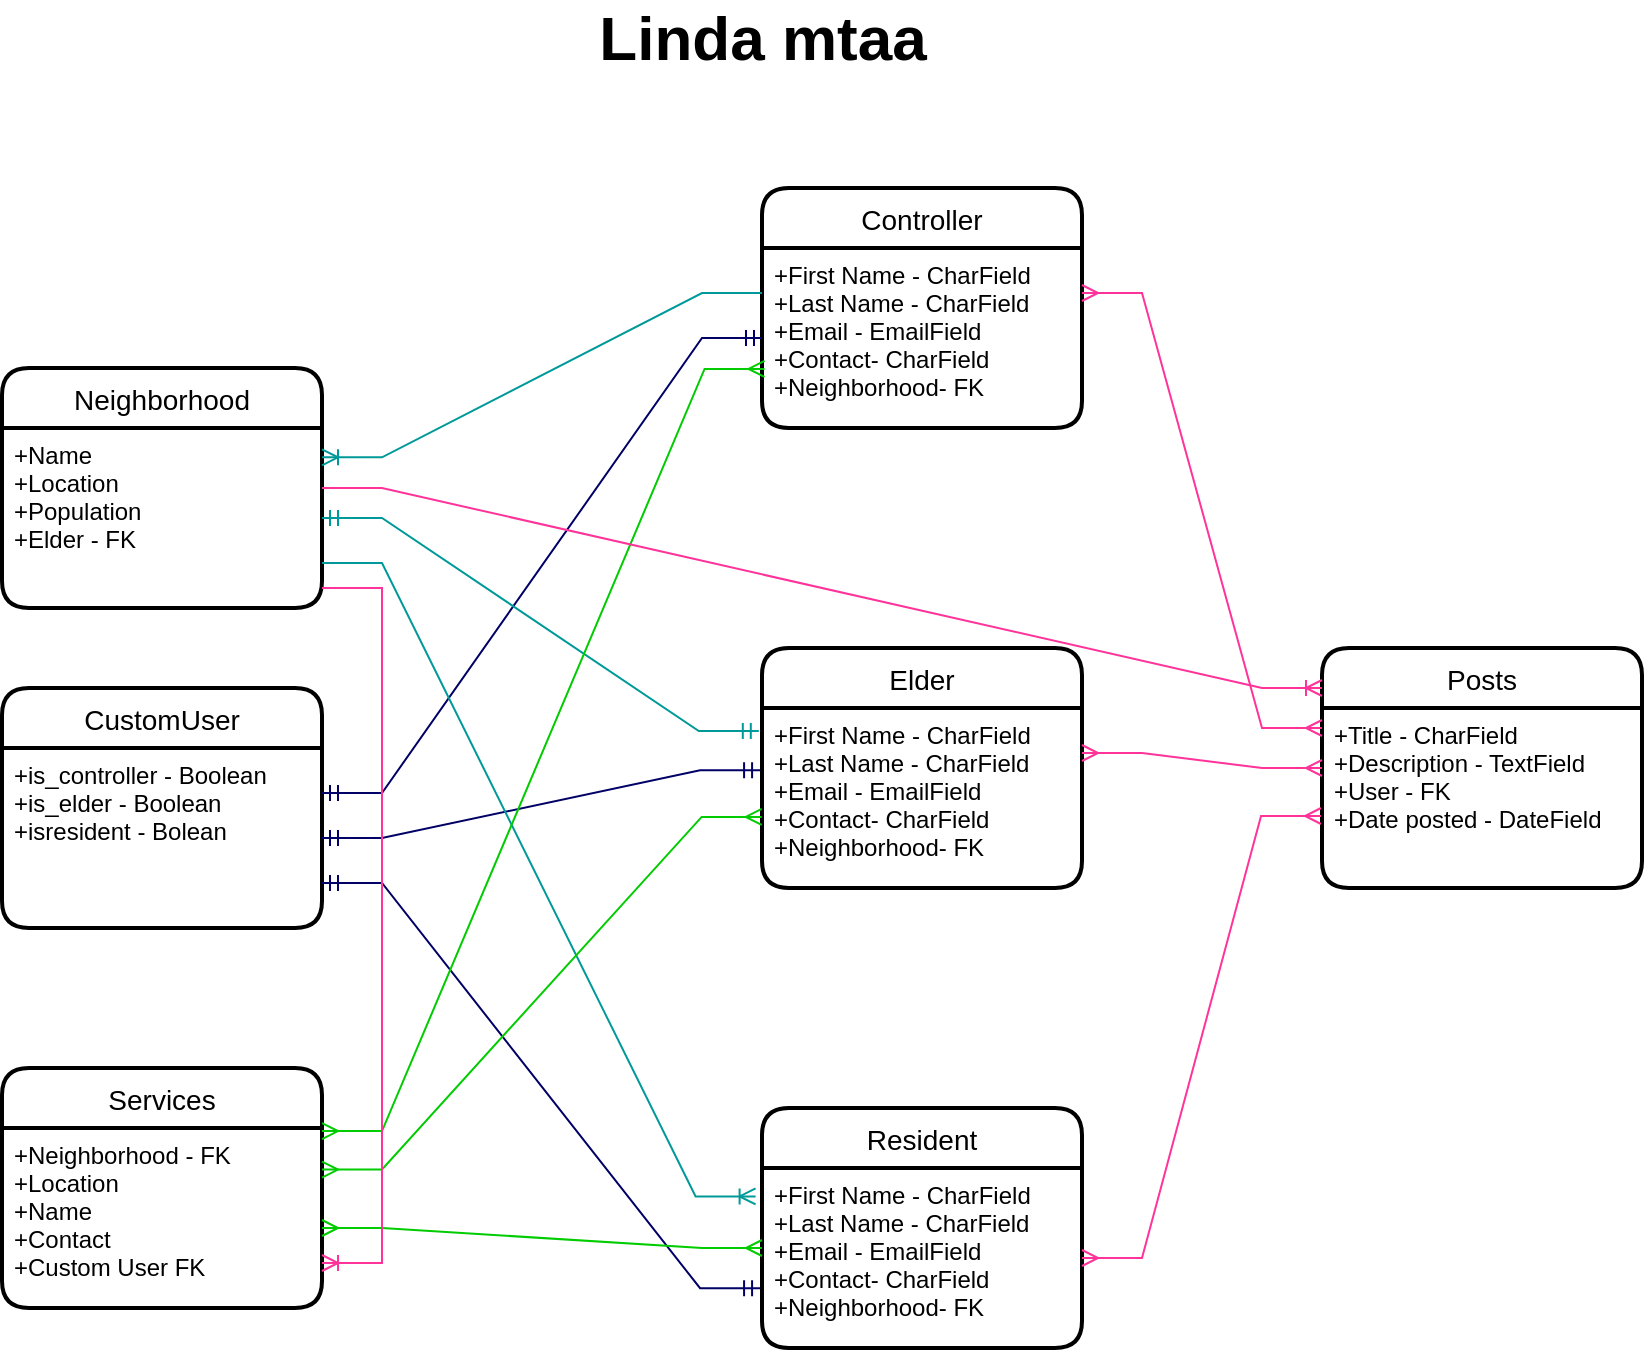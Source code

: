<mxfile version="20.0.1" type="github">
  <diagram id="EXZT-ICQkFPjn3lPqpmB" name="Page-1">
    <mxGraphModel dx="1030" dy="1803" grid="1" gridSize="10" guides="1" tooltips="1" connect="1" arrows="1" fold="1" page="1" pageScale="1" pageWidth="850" pageHeight="1100" math="0" shadow="0">
      <root>
        <mxCell id="0" />
        <mxCell id="1" parent="0" />
        <mxCell id="orOQ1NgVfUw4ZZZ5vbPm-1" value="CustomUser" style="swimlane;childLayout=stackLayout;horizontal=1;startSize=30;horizontalStack=0;rounded=1;fontSize=14;fontStyle=0;strokeWidth=2;resizeParent=0;resizeLast=1;shadow=0;dashed=0;align=center;" vertex="1" parent="1">
          <mxGeometry x="20" y="130" width="160" height="120" as="geometry" />
        </mxCell>
        <mxCell id="orOQ1NgVfUw4ZZZ5vbPm-2" value="+is_controller - Boolean&#xa;+is_elder - Boolean&#xa;+isresident - Bolean" style="align=left;strokeColor=none;fillColor=none;spacingLeft=4;fontSize=12;verticalAlign=top;resizable=0;rotatable=0;part=1;" vertex="1" parent="orOQ1NgVfUw4ZZZ5vbPm-1">
          <mxGeometry y="30" width="160" height="90" as="geometry" />
        </mxCell>
        <mxCell id="orOQ1NgVfUw4ZZZ5vbPm-5" value="Elder" style="swimlane;childLayout=stackLayout;horizontal=1;startSize=30;horizontalStack=0;rounded=1;fontSize=14;fontStyle=0;strokeWidth=2;resizeParent=0;resizeLast=1;shadow=0;dashed=0;align=center;fontColor=#000000;" vertex="1" parent="1">
          <mxGeometry x="400" y="110" width="160" height="120" as="geometry" />
        </mxCell>
        <mxCell id="orOQ1NgVfUw4ZZZ5vbPm-6" value="+First Name - CharField&#xa;+Last Name - CharField&#xa;+Email - EmailField&#xa;+Contact- CharField&#xa;+Neighborhood- FK" style="align=left;strokeColor=none;fillColor=none;spacingLeft=4;fontSize=12;verticalAlign=top;resizable=0;rotatable=0;part=1;fontColor=#000000;" vertex="1" parent="orOQ1NgVfUw4ZZZ5vbPm-5">
          <mxGeometry y="30" width="160" height="90" as="geometry" />
        </mxCell>
        <mxCell id="orOQ1NgVfUw4ZZZ5vbPm-7" value="Resident" style="swimlane;childLayout=stackLayout;horizontal=1;startSize=30;horizontalStack=0;rounded=1;fontSize=14;fontStyle=0;strokeWidth=2;resizeParent=0;resizeLast=1;shadow=0;dashed=0;align=center;fontColor=#000000;" vertex="1" parent="1">
          <mxGeometry x="400" y="340" width="160" height="120" as="geometry" />
        </mxCell>
        <mxCell id="orOQ1NgVfUw4ZZZ5vbPm-8" value="+First Name - CharField&#xa;+Last Name - CharField&#xa;+Email - EmailField&#xa;+Contact- CharField&#xa;+Neighborhood- FK" style="align=left;strokeColor=none;fillColor=none;spacingLeft=4;fontSize=12;verticalAlign=top;resizable=0;rotatable=0;part=1;fontColor=#000000;" vertex="1" parent="orOQ1NgVfUw4ZZZ5vbPm-7">
          <mxGeometry y="30" width="160" height="90" as="geometry" />
        </mxCell>
        <mxCell id="orOQ1NgVfUw4ZZZ5vbPm-11" value="Controller" style="swimlane;childLayout=stackLayout;horizontal=1;startSize=30;horizontalStack=0;rounded=1;fontSize=14;fontStyle=0;strokeWidth=2;resizeParent=0;resizeLast=1;shadow=0;dashed=0;align=center;fontColor=#000000;" vertex="1" parent="1">
          <mxGeometry x="400" y="-120" width="160" height="120" as="geometry" />
        </mxCell>
        <mxCell id="orOQ1NgVfUw4ZZZ5vbPm-12" value="+First Name - CharField&#xa;+Last Name - CharField&#xa;+Email - EmailField&#xa;+Contact- CharField&#xa;+Neighborhood- FK" style="align=left;strokeColor=none;fillColor=none;spacingLeft=4;fontSize=12;verticalAlign=top;resizable=0;rotatable=0;part=1;fontColor=#000000;" vertex="1" parent="orOQ1NgVfUw4ZZZ5vbPm-11">
          <mxGeometry y="30" width="160" height="90" as="geometry" />
        </mxCell>
        <mxCell id="orOQ1NgVfUw4ZZZ5vbPm-15" value="" style="edgeStyle=entityRelationEdgeStyle;fontSize=12;html=1;endArrow=ERmandOne;startArrow=ERmandOne;rounded=0;fontColor=#000000;strokeColor=#000066;exitX=1;exitY=0.25;exitDx=0;exitDy=0;entryX=0;entryY=0.5;entryDx=0;entryDy=0;" edge="1" parent="1" source="orOQ1NgVfUw4ZZZ5vbPm-2" target="orOQ1NgVfUw4ZZZ5vbPm-12">
          <mxGeometry width="100" height="100" relative="1" as="geometry">
            <mxPoint x="170" y="190" as="sourcePoint" />
            <mxPoint x="270" y="90" as="targetPoint" />
          </mxGeometry>
        </mxCell>
        <mxCell id="orOQ1NgVfUw4ZZZ5vbPm-16" value="" style="edgeStyle=entityRelationEdgeStyle;fontSize=12;html=1;endArrow=ERmandOne;startArrow=ERmandOne;rounded=0;fontColor=#000000;strokeColor=#000066;exitX=1;exitY=0.75;exitDx=0;exitDy=0;entryX=-0.006;entryY=0.668;entryDx=0;entryDy=0;entryPerimeter=0;" edge="1" parent="1" source="orOQ1NgVfUw4ZZZ5vbPm-2" target="orOQ1NgVfUw4ZZZ5vbPm-8">
          <mxGeometry width="100" height="100" relative="1" as="geometry">
            <mxPoint x="180" y="247" as="sourcePoint" />
            <mxPoint x="265" y="330" as="targetPoint" />
          </mxGeometry>
        </mxCell>
        <mxCell id="orOQ1NgVfUw4ZZZ5vbPm-18" value="" style="edgeStyle=entityRelationEdgeStyle;fontSize=12;html=1;endArrow=ERmandOne;startArrow=ERmandOne;rounded=0;fontColor=#000000;strokeColor=#000066;entryX=-0.006;entryY=0.346;entryDx=0;entryDy=0;exitX=1;exitY=0.5;exitDx=0;exitDy=0;entryPerimeter=0;" edge="1" parent="1" source="orOQ1NgVfUw4ZZZ5vbPm-2" target="orOQ1NgVfUw4ZZZ5vbPm-6">
          <mxGeometry width="100" height="100" relative="1" as="geometry">
            <mxPoint x="180" y="230" as="sourcePoint" />
            <mxPoint x="280" y="200" as="targetPoint" />
          </mxGeometry>
        </mxCell>
        <mxCell id="orOQ1NgVfUw4ZZZ5vbPm-19" value="Neighborhood" style="swimlane;childLayout=stackLayout;horizontal=1;startSize=30;horizontalStack=0;rounded=1;fontSize=14;fontStyle=0;strokeWidth=2;resizeParent=0;resizeLast=1;shadow=0;dashed=0;align=center;fontColor=#000000;" vertex="1" parent="1">
          <mxGeometry x="20" y="-30" width="160" height="120" as="geometry" />
        </mxCell>
        <mxCell id="orOQ1NgVfUw4ZZZ5vbPm-20" value="+Name&#xa;+Location&#xa;+Population&#xa;+Elder - FK" style="align=left;strokeColor=none;fillColor=none;spacingLeft=4;fontSize=12;verticalAlign=top;resizable=0;rotatable=0;part=1;fontColor=#000000;" vertex="1" parent="orOQ1NgVfUw4ZZZ5vbPm-19">
          <mxGeometry y="30" width="160" height="90" as="geometry" />
        </mxCell>
        <mxCell id="orOQ1NgVfUw4ZZZ5vbPm-21" value="Services" style="swimlane;childLayout=stackLayout;horizontal=1;startSize=30;horizontalStack=0;rounded=1;fontSize=14;fontStyle=0;strokeWidth=2;resizeParent=0;resizeLast=1;shadow=0;dashed=0;align=center;fontColor=#000000;" vertex="1" parent="1">
          <mxGeometry x="20" y="320" width="160" height="120" as="geometry" />
        </mxCell>
        <mxCell id="orOQ1NgVfUw4ZZZ5vbPm-22" value="+Neighborhood - FK&#xa;+Location&#xa;+Name&#xa;+Contact&#xa;+Custom User FK" style="align=left;strokeColor=none;fillColor=none;spacingLeft=4;fontSize=12;verticalAlign=top;resizable=0;rotatable=0;part=1;fontColor=#000000;" vertex="1" parent="orOQ1NgVfUw4ZZZ5vbPm-21">
          <mxGeometry y="30" width="160" height="90" as="geometry" />
        </mxCell>
        <mxCell id="orOQ1NgVfUw4ZZZ5vbPm-23" value="" style="edgeStyle=entityRelationEdgeStyle;fontSize=12;html=1;endArrow=ERmandOne;startArrow=ERmandOne;rounded=0;fontColor=#000000;strokeColor=#009999;entryX=-0.01;entryY=0.128;entryDx=0;entryDy=0;exitX=1;exitY=0.5;exitDx=0;exitDy=0;entryPerimeter=0;" edge="1" parent="1" source="orOQ1NgVfUw4ZZZ5vbPm-20" target="orOQ1NgVfUw4ZZZ5vbPm-6">
          <mxGeometry width="100" height="100" relative="1" as="geometry">
            <mxPoint x="180" y="60" as="sourcePoint" />
            <mxPoint x="260" y="180" as="targetPoint" />
          </mxGeometry>
        </mxCell>
        <mxCell id="orOQ1NgVfUw4ZZZ5vbPm-26" value="" style="edgeStyle=entityRelationEdgeStyle;fontSize=12;html=1;endArrow=ERoneToMany;rounded=0;fontColor=#000000;strokeColor=#009999;exitX=0;exitY=0.25;exitDx=0;exitDy=0;entryX=1;entryY=0.163;entryDx=0;entryDy=0;entryPerimeter=0;" edge="1" parent="1" source="orOQ1NgVfUw4ZZZ5vbPm-12" target="orOQ1NgVfUw4ZZZ5vbPm-20">
          <mxGeometry width="100" height="100" relative="1" as="geometry">
            <mxPoint x="200" y="-50" as="sourcePoint" />
            <mxPoint x="300" y="-150" as="targetPoint" />
          </mxGeometry>
        </mxCell>
        <mxCell id="orOQ1NgVfUw4ZZZ5vbPm-27" value="" style="edgeStyle=entityRelationEdgeStyle;fontSize=12;html=1;endArrow=ERoneToMany;rounded=0;fontColor=#000000;strokeColor=#009999;exitX=1;exitY=0.75;exitDx=0;exitDy=0;entryX=-0.02;entryY=0.158;entryDx=0;entryDy=0;entryPerimeter=0;" edge="1" parent="1" source="orOQ1NgVfUw4ZZZ5vbPm-20" target="orOQ1NgVfUw4ZZZ5vbPm-8">
          <mxGeometry width="100" height="100" relative="1" as="geometry">
            <mxPoint x="180" y="80" as="sourcePoint" />
            <mxPoint x="450" y="450" as="targetPoint" />
          </mxGeometry>
        </mxCell>
        <mxCell id="orOQ1NgVfUw4ZZZ5vbPm-28" value="" style="edgeStyle=entityRelationEdgeStyle;fontSize=12;html=1;endArrow=ERmany;startArrow=ERmany;rounded=0;fontColor=#000000;strokeColor=#00CC00;" edge="1" parent="1">
          <mxGeometry width="100" height="100" relative="1" as="geometry">
            <mxPoint x="180" y="400" as="sourcePoint" />
            <mxPoint x="400" y="410" as="targetPoint" />
          </mxGeometry>
        </mxCell>
        <mxCell id="orOQ1NgVfUw4ZZZ5vbPm-29" value="" style="edgeStyle=entityRelationEdgeStyle;fontSize=12;html=1;endArrow=ERmany;startArrow=ERmany;rounded=0;fontColor=#000000;strokeColor=#00CC00;entryX=-0.001;entryY=0.605;entryDx=0;entryDy=0;entryPerimeter=0;" edge="1" parent="1" target="orOQ1NgVfUw4ZZZ5vbPm-6">
          <mxGeometry width="100" height="100" relative="1" as="geometry">
            <mxPoint x="180" y="370.77" as="sourcePoint" />
            <mxPoint x="262.12" y="269.23" as="targetPoint" />
          </mxGeometry>
        </mxCell>
        <mxCell id="orOQ1NgVfUw4ZZZ5vbPm-30" value="" style="edgeStyle=entityRelationEdgeStyle;fontSize=12;html=1;endArrow=ERmany;startArrow=ERmany;rounded=0;fontColor=#000000;strokeColor=#00CC00;entryX=0.008;entryY=0.672;entryDx=0;entryDy=0;entryPerimeter=0;" edge="1" parent="1" target="orOQ1NgVfUw4ZZZ5vbPm-12">
          <mxGeometry width="100" height="100" relative="1" as="geometry">
            <mxPoint x="180" y="351.54" as="sourcePoint" />
            <mxPoint x="262.12" y="250.0" as="targetPoint" />
          </mxGeometry>
        </mxCell>
        <mxCell id="orOQ1NgVfUw4ZZZ5vbPm-34" value="" style="edgeStyle=entityRelationEdgeStyle;fontSize=12;html=1;endArrow=ERoneToMany;rounded=0;fontColor=#000000;strokeColor=#FF3399;entryX=1;entryY=0.75;entryDx=0;entryDy=0;" edge="1" parent="1" target="orOQ1NgVfUw4ZZZ5vbPm-22">
          <mxGeometry width="100" height="100" relative="1" as="geometry">
            <mxPoint x="180" y="80" as="sourcePoint" />
            <mxPoint x="-110.8" y="99.81" as="targetPoint" />
          </mxGeometry>
        </mxCell>
        <mxCell id="orOQ1NgVfUw4ZZZ5vbPm-36" value="Posts" style="swimlane;childLayout=stackLayout;horizontal=1;startSize=30;horizontalStack=0;rounded=1;fontSize=14;fontStyle=0;strokeWidth=2;resizeParent=0;resizeLast=1;shadow=0;dashed=0;align=center;fontColor=#000000;" vertex="1" parent="1">
          <mxGeometry x="680" y="110" width="160" height="120" as="geometry" />
        </mxCell>
        <mxCell id="orOQ1NgVfUw4ZZZ5vbPm-37" value="+Title - CharField&#xa;+Description - TextField&#xa;+User - FK&#xa;+Date posted - DateField" style="align=left;strokeColor=none;fillColor=none;spacingLeft=4;fontSize=12;verticalAlign=top;resizable=0;rotatable=0;part=1;fontColor=#000000;" vertex="1" parent="orOQ1NgVfUw4ZZZ5vbPm-36">
          <mxGeometry y="30" width="160" height="90" as="geometry" />
        </mxCell>
        <mxCell id="orOQ1NgVfUw4ZZZ5vbPm-39" value="" style="edgeStyle=entityRelationEdgeStyle;fontSize=12;html=1;endArrow=ERmany;startArrow=ERmany;rounded=0;fontColor=#000000;strokeColor=#FF3399;exitX=1;exitY=0.5;exitDx=0;exitDy=0;entryX=-0.003;entryY=0.6;entryDx=0;entryDy=0;entryPerimeter=0;" edge="1" parent="1" source="orOQ1NgVfUw4ZZZ5vbPm-8" target="orOQ1NgVfUw4ZZZ5vbPm-37">
          <mxGeometry width="100" height="100" relative="1" as="geometry">
            <mxPoint x="580" y="280" as="sourcePoint" />
            <mxPoint x="680" y="180" as="targetPoint" />
          </mxGeometry>
        </mxCell>
        <mxCell id="orOQ1NgVfUw4ZZZ5vbPm-40" value="" style="edgeStyle=entityRelationEdgeStyle;fontSize=12;html=1;endArrow=ERmany;startArrow=ERmany;rounded=0;fontColor=#000000;strokeColor=#FF3399;exitX=1;exitY=0.25;exitDx=0;exitDy=0;" edge="1" parent="1" source="orOQ1NgVfUw4ZZZ5vbPm-6">
          <mxGeometry width="100" height="100" relative="1" as="geometry">
            <mxPoint x="560" y="395" as="sourcePoint" />
            <mxPoint x="680" y="170" as="targetPoint" />
          </mxGeometry>
        </mxCell>
        <mxCell id="orOQ1NgVfUw4ZZZ5vbPm-41" value="" style="edgeStyle=entityRelationEdgeStyle;fontSize=12;html=1;endArrow=ERmany;startArrow=ERmany;rounded=0;fontColor=#000000;strokeColor=#FF3399;exitX=1;exitY=0.25;exitDx=0;exitDy=0;" edge="1" parent="1" source="orOQ1NgVfUw4ZZZ5vbPm-12">
          <mxGeometry width="100" height="100" relative="1" as="geometry">
            <mxPoint x="560" y="385" as="sourcePoint" />
            <mxPoint x="680" y="150" as="targetPoint" />
          </mxGeometry>
        </mxCell>
        <mxCell id="orOQ1NgVfUw4ZZZ5vbPm-42" value="" style="edgeStyle=entityRelationEdgeStyle;fontSize=12;html=1;endArrow=ERoneToMany;rounded=0;fontColor=#000000;strokeColor=#FF3399;" edge="1" parent="1">
          <mxGeometry width="100" height="100" relative="1" as="geometry">
            <mxPoint x="180" y="30" as="sourcePoint" />
            <mxPoint x="680" y="130" as="targetPoint" />
          </mxGeometry>
        </mxCell>
        <mxCell id="orOQ1NgVfUw4ZZZ5vbPm-43" value="&lt;span style=&quot;font-size: 31px;&quot;&gt;&lt;b&gt;Linda mtaa&lt;/b&gt;&lt;/span&gt;" style="text;html=1;resizable=0;autosize=1;align=center;verticalAlign=middle;points=[];fillColor=none;strokeColor=none;rounded=0;fontColor=#000000;" vertex="1" parent="1">
          <mxGeometry x="310" y="-210" width="180" height="30" as="geometry" />
        </mxCell>
      </root>
    </mxGraphModel>
  </diagram>
</mxfile>
